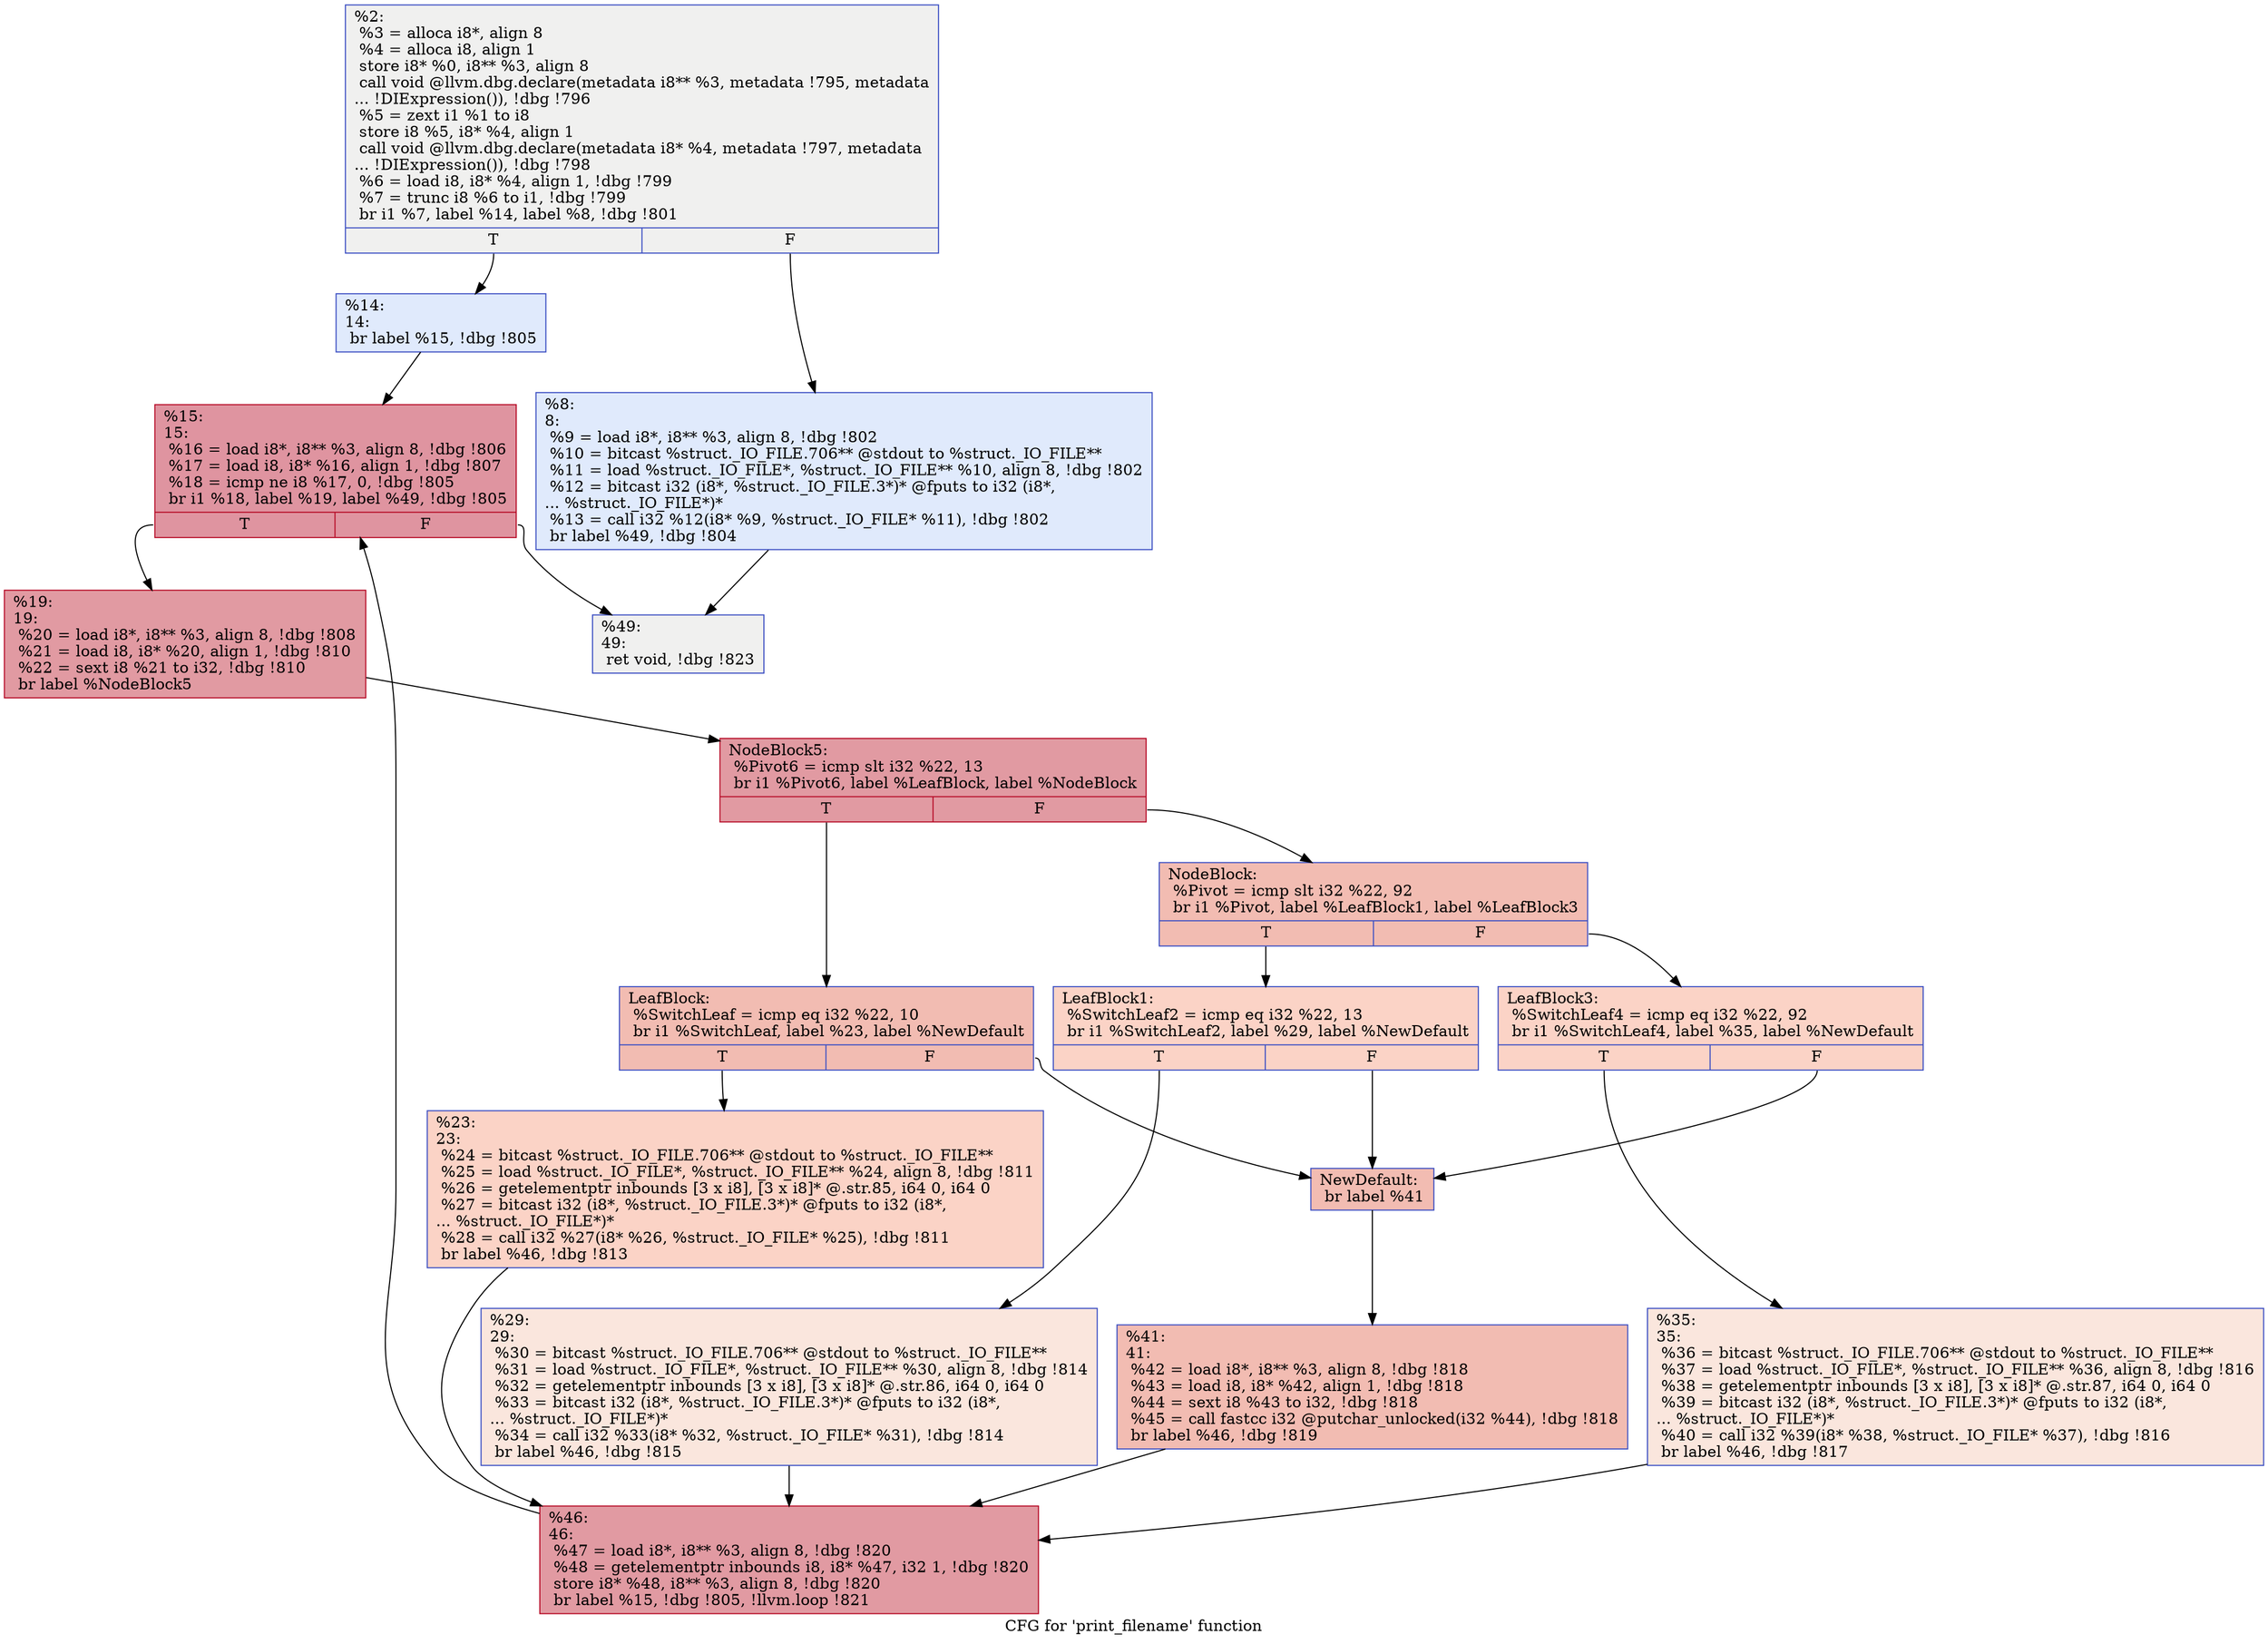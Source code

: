 digraph "CFG for 'print_filename' function" {
	label="CFG for 'print_filename' function";

	Node0x2136c10 [shape=record,color="#3d50c3ff", style=filled, fillcolor="#dedcdb70",label="{%2:\l  %3 = alloca i8*, align 8\l  %4 = alloca i8, align 1\l  store i8* %0, i8** %3, align 8\l  call void @llvm.dbg.declare(metadata i8** %3, metadata !795, metadata\l... !DIExpression()), !dbg !796\l  %5 = zext i1 %1 to i8\l  store i8 %5, i8* %4, align 1\l  call void @llvm.dbg.declare(metadata i8* %4, metadata !797, metadata\l... !DIExpression()), !dbg !798\l  %6 = load i8, i8* %4, align 1, !dbg !799\l  %7 = trunc i8 %6 to i1, !dbg !799\l  br i1 %7, label %14, label %8, !dbg !801\l|{<s0>T|<s1>F}}"];
	Node0x2136c10:s0 -> Node0x213cc20;
	Node0x2136c10:s1 -> Node0x2136f60;
	Node0x2136f60 [shape=record,color="#3d50c3ff", style=filled, fillcolor="#b9d0f970",label="{%8:\l8:                                                \l  %9 = load i8*, i8** %3, align 8, !dbg !802\l  %10 = bitcast %struct._IO_FILE.706** @stdout to %struct._IO_FILE**\l  %11 = load %struct._IO_FILE*, %struct._IO_FILE** %10, align 8, !dbg !802\l  %12 = bitcast i32 (i8*, %struct._IO_FILE.3*)* @fputs to i32 (i8*,\l... %struct._IO_FILE*)*\l  %13 = call i32 %12(i8* %9, %struct._IO_FILE* %11), !dbg !802\l  br label %49, !dbg !804\l}"];
	Node0x2136f60 -> Node0x213d080;
	Node0x213cc20 [shape=record,color="#3d50c3ff", style=filled, fillcolor="#b9d0f970",label="{%14:\l14:                                               \l  br label %15, !dbg !805\l}"];
	Node0x213cc20 -> Node0x213cc70;
	Node0x213cc70 [shape=record,color="#b70d28ff", style=filled, fillcolor="#b70d2870",label="{%15:\l15:                                               \l  %16 = load i8*, i8** %3, align 8, !dbg !806\l  %17 = load i8, i8* %16, align 1, !dbg !807\l  %18 = icmp ne i8 %17, 0, !dbg !805\l  br i1 %18, label %19, label %49, !dbg !805\l|{<s0>T|<s1>F}}"];
	Node0x213cc70:s0 -> Node0x213ccc0;
	Node0x213cc70:s1 -> Node0x213d080;
	Node0x213ccc0 [shape=record,color="#b70d28ff", style=filled, fillcolor="#bb1b2c70",label="{%19:\l19:                                               \l  %20 = load i8*, i8** %3, align 8, !dbg !808\l  %21 = load i8, i8* %20, align 1, !dbg !810\l  %22 = sext i8 %21 to i32, !dbg !810\l  br label %NodeBlock5\l}"];
	Node0x213ccc0 -> Node0x213cd10;
	Node0x213cd10 [shape=record,color="#b70d28ff", style=filled, fillcolor="#bb1b2c70",label="{NodeBlock5:                                       \l  %Pivot6 = icmp slt i32 %22, 13\l  br i1 %Pivot6, label %LeafBlock, label %NodeBlock\l|{<s0>T|<s1>F}}"];
	Node0x213cd10:s0 -> Node0x213ce50;
	Node0x213cd10:s1 -> Node0x213cd60;
	Node0x213cd60 [shape=record,color="#3d50c3ff", style=filled, fillcolor="#e1675170",label="{NodeBlock:                                        \l  %Pivot = icmp slt i32 %22, 92\l  br i1 %Pivot, label %LeafBlock1, label %LeafBlock3\l|{<s0>T|<s1>F}}"];
	Node0x213cd60:s0 -> Node0x213ce00;
	Node0x213cd60:s1 -> Node0x213cdb0;
	Node0x213cdb0 [shape=record,color="#3d50c3ff", style=filled, fillcolor="#f59c7d70",label="{LeafBlock3:                                       \l  %SwitchLeaf4 = icmp eq i32 %22, 92\l  br i1 %SwitchLeaf4, label %35, label %NewDefault\l|{<s0>T|<s1>F}}"];
	Node0x213cdb0:s0 -> Node0x213cf40;
	Node0x213cdb0:s1 -> Node0x213cf90;
	Node0x213ce00 [shape=record,color="#3d50c3ff", style=filled, fillcolor="#f59c7d70",label="{LeafBlock1:                                       \l  %SwitchLeaf2 = icmp eq i32 %22, 13\l  br i1 %SwitchLeaf2, label %29, label %NewDefault\l|{<s0>T|<s1>F}}"];
	Node0x213ce00:s0 -> Node0x213cef0;
	Node0x213ce00:s1 -> Node0x213cf90;
	Node0x213ce50 [shape=record,color="#3d50c3ff", style=filled, fillcolor="#e1675170",label="{LeafBlock:                                        \l  %SwitchLeaf = icmp eq i32 %22, 10\l  br i1 %SwitchLeaf, label %23, label %NewDefault\l|{<s0>T|<s1>F}}"];
	Node0x213ce50:s0 -> Node0x213cea0;
	Node0x213ce50:s1 -> Node0x213cf90;
	Node0x213cea0 [shape=record,color="#3d50c3ff", style=filled, fillcolor="#f59c7d70",label="{%23:\l23:                                               \l  %24 = bitcast %struct._IO_FILE.706** @stdout to %struct._IO_FILE**\l  %25 = load %struct._IO_FILE*, %struct._IO_FILE** %24, align 8, !dbg !811\l  %26 = getelementptr inbounds [3 x i8], [3 x i8]* @.str.85, i64 0, i64 0\l  %27 = bitcast i32 (i8*, %struct._IO_FILE.3*)* @fputs to i32 (i8*,\l... %struct._IO_FILE*)*\l  %28 = call i32 %27(i8* %26, %struct._IO_FILE* %25), !dbg !811\l  br label %46, !dbg !813\l}"];
	Node0x213cea0 -> Node0x213d030;
	Node0x213cef0 [shape=record,color="#3d50c3ff", style=filled, fillcolor="#f3c7b170",label="{%29:\l29:                                               \l  %30 = bitcast %struct._IO_FILE.706** @stdout to %struct._IO_FILE**\l  %31 = load %struct._IO_FILE*, %struct._IO_FILE** %30, align 8, !dbg !814\l  %32 = getelementptr inbounds [3 x i8], [3 x i8]* @.str.86, i64 0, i64 0\l  %33 = bitcast i32 (i8*, %struct._IO_FILE.3*)* @fputs to i32 (i8*,\l... %struct._IO_FILE*)*\l  %34 = call i32 %33(i8* %32, %struct._IO_FILE* %31), !dbg !814\l  br label %46, !dbg !815\l}"];
	Node0x213cef0 -> Node0x213d030;
	Node0x213cf40 [shape=record,color="#3d50c3ff", style=filled, fillcolor="#f3c7b170",label="{%35:\l35:                                               \l  %36 = bitcast %struct._IO_FILE.706** @stdout to %struct._IO_FILE**\l  %37 = load %struct._IO_FILE*, %struct._IO_FILE** %36, align 8, !dbg !816\l  %38 = getelementptr inbounds [3 x i8], [3 x i8]* @.str.87, i64 0, i64 0\l  %39 = bitcast i32 (i8*, %struct._IO_FILE.3*)* @fputs to i32 (i8*,\l... %struct._IO_FILE*)*\l  %40 = call i32 %39(i8* %38, %struct._IO_FILE* %37), !dbg !816\l  br label %46, !dbg !817\l}"];
	Node0x213cf40 -> Node0x213d030;
	Node0x213cf90 [shape=record,color="#3d50c3ff", style=filled, fillcolor="#e1675170",label="{NewDefault:                                       \l  br label %41\l}"];
	Node0x213cf90 -> Node0x213cfe0;
	Node0x213cfe0 [shape=record,color="#3d50c3ff", style=filled, fillcolor="#e1675170",label="{%41:\l41:                                               \l  %42 = load i8*, i8** %3, align 8, !dbg !818\l  %43 = load i8, i8* %42, align 1, !dbg !818\l  %44 = sext i8 %43 to i32, !dbg !818\l  %45 = call fastcc i32 @putchar_unlocked(i32 %44), !dbg !818\l  br label %46, !dbg !819\l}"];
	Node0x213cfe0 -> Node0x213d030;
	Node0x213d030 [shape=record,color="#b70d28ff", style=filled, fillcolor="#bb1b2c70",label="{%46:\l46:                                               \l  %47 = load i8*, i8** %3, align 8, !dbg !820\l  %48 = getelementptr inbounds i8, i8* %47, i32 1, !dbg !820\l  store i8* %48, i8** %3, align 8, !dbg !820\l  br label %15, !dbg !805, !llvm.loop !821\l}"];
	Node0x213d030 -> Node0x213cc70;
	Node0x213d080 [shape=record,color="#3d50c3ff", style=filled, fillcolor="#dedcdb70",label="{%49:\l49:                                               \l  ret void, !dbg !823\l}"];
}
